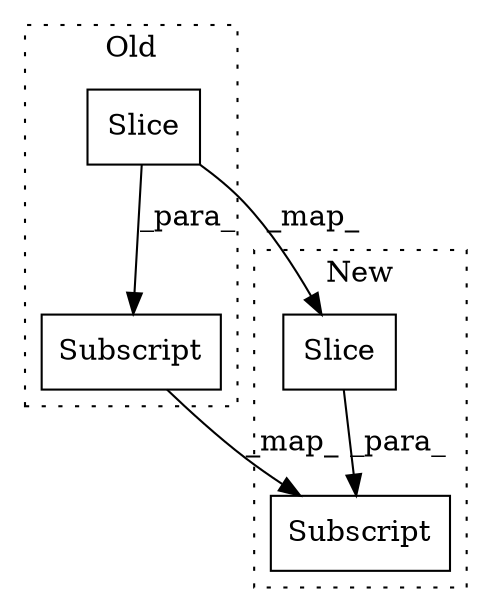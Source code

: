 digraph G {
subgraph cluster0 {
1 [label="Slice" a="80" s="1004" l="2" shape="box"];
3 [label="Subscript" a="63" s="999,0" l="8,0" shape="box"];
label = "Old";
style="dotted";
}
subgraph cluster1 {
2 [label="Slice" a="80" s="7204" l="2" shape="box"];
4 [label="Subscript" a="63" s="7199,0" l="8,0" shape="box"];
label = "New";
style="dotted";
}
1 -> 2 [label="_map_"];
1 -> 3 [label="_para_"];
2 -> 4 [label="_para_"];
3 -> 4 [label="_map_"];
}